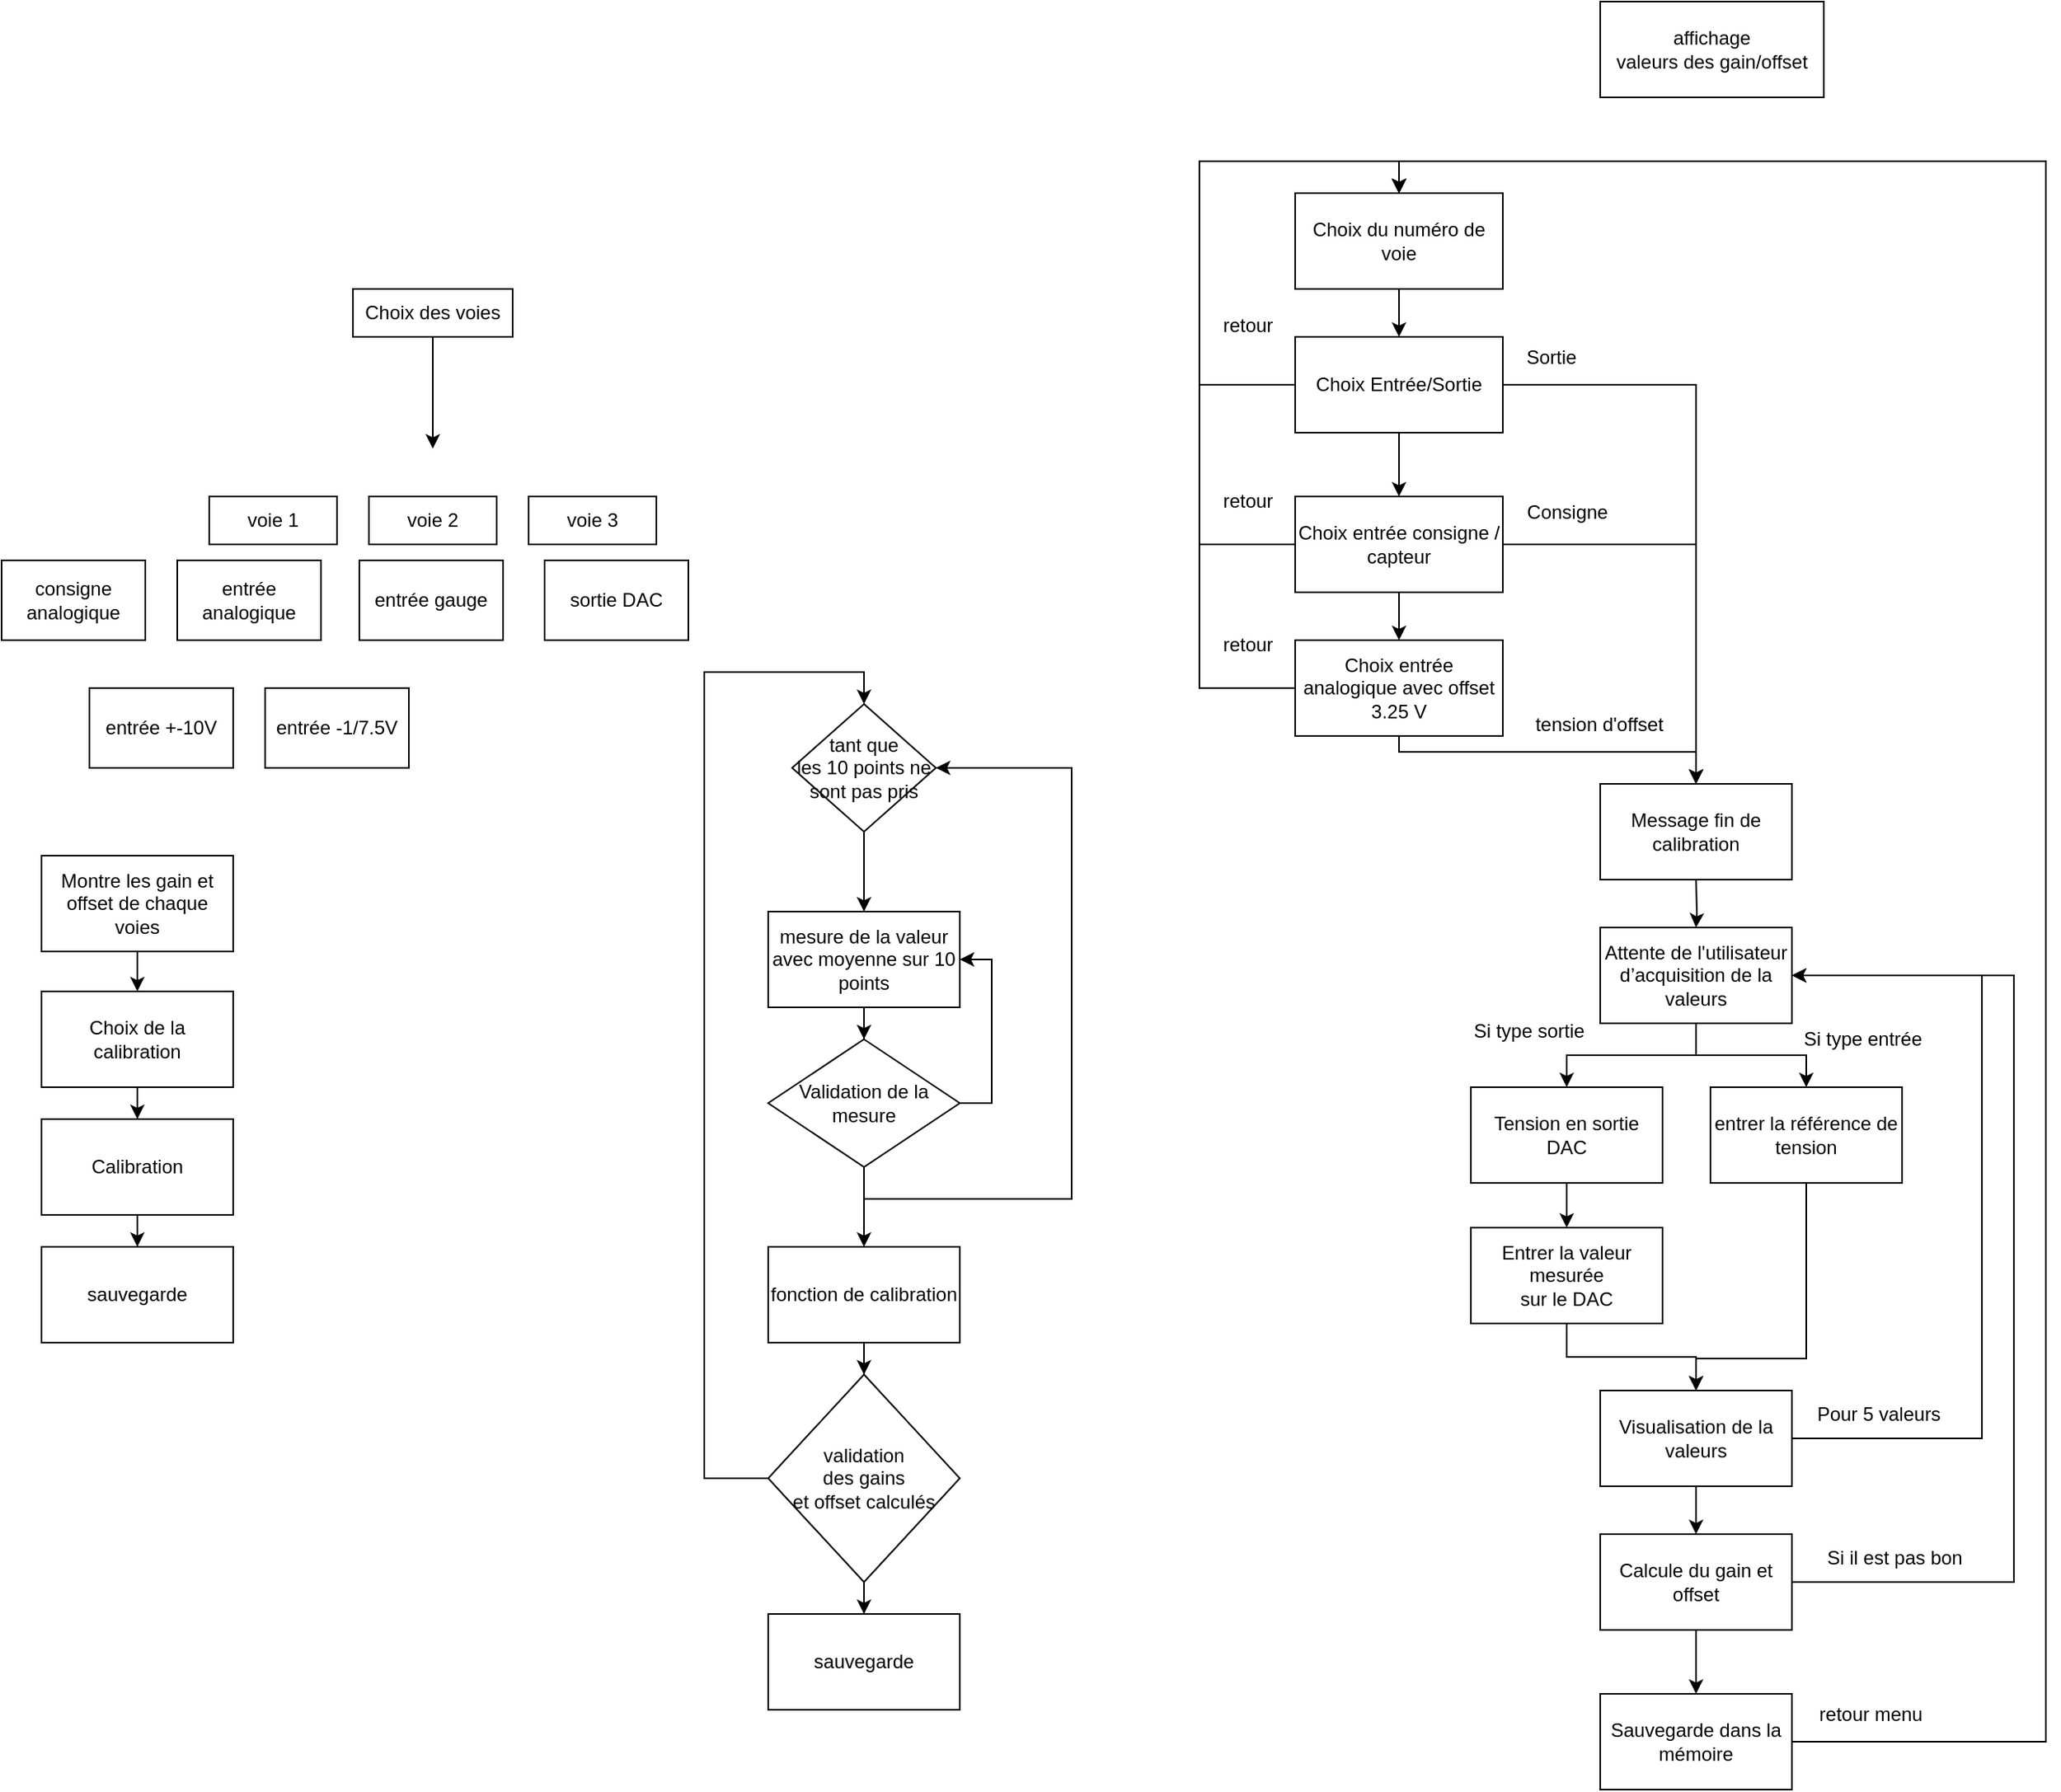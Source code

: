 <mxfile version="21.3.5" type="github">
  <diagram name="Page-1" id="GUL1_m-VdLgeRrm2SDWP">
    <mxGraphModel dx="1909" dy="2198" grid="1" gridSize="10" guides="1" tooltips="1" connect="1" arrows="1" fold="1" page="1" pageScale="1" pageWidth="827" pageHeight="1169" math="0" shadow="0">
      <root>
        <mxCell id="0" />
        <mxCell id="1" parent="0" />
        <mxCell id="iZhVbwkQds1wXp1GMCVx-3" style="edgeStyle=orthogonalEdgeStyle;rounded=0;orthogonalLoop=1;jettySize=auto;html=1;" parent="1" source="iZhVbwkQds1wXp1GMCVx-1" edge="1">
          <mxGeometry relative="1" as="geometry">
            <mxPoint x="370" y="270" as="targetPoint" />
          </mxGeometry>
        </mxCell>
        <mxCell id="iZhVbwkQds1wXp1GMCVx-1" value="Choix des voies" style="rounded=0;whiteSpace=wrap;html=1;" parent="1" vertex="1">
          <mxGeometry x="320" y="170" width="100" height="30" as="geometry" />
        </mxCell>
        <mxCell id="iZhVbwkQds1wXp1GMCVx-7" value="voie 1 " style="rounded=0;whiteSpace=wrap;html=1;" parent="1" vertex="1">
          <mxGeometry x="230" y="300" width="80" height="30" as="geometry" />
        </mxCell>
        <mxCell id="iZhVbwkQds1wXp1GMCVx-8" value="voie 2 " style="rounded=0;whiteSpace=wrap;html=1;" parent="1" vertex="1">
          <mxGeometry x="330" y="300" width="80" height="30" as="geometry" />
        </mxCell>
        <mxCell id="iZhVbwkQds1wXp1GMCVx-9" value="&lt;div&gt;voie 3&lt;/div&gt;" style="rounded=0;whiteSpace=wrap;html=1;" parent="1" vertex="1">
          <mxGeometry x="430" y="300" width="80" height="30" as="geometry" />
        </mxCell>
        <mxCell id="iZhVbwkQds1wXp1GMCVx-11" value="entrée gauge" style="rounded=0;whiteSpace=wrap;html=1;" parent="1" vertex="1">
          <mxGeometry x="324" y="340" width="90" height="50" as="geometry" />
        </mxCell>
        <mxCell id="iZhVbwkQds1wXp1GMCVx-12" value="entrée analogique" style="rounded=0;whiteSpace=wrap;html=1;" parent="1" vertex="1">
          <mxGeometry x="210" y="340" width="90" height="50" as="geometry" />
        </mxCell>
        <mxCell id="iZhVbwkQds1wXp1GMCVx-13" value="consigne analogique" style="rounded=0;whiteSpace=wrap;html=1;" parent="1" vertex="1">
          <mxGeometry x="100" y="340" width="90" height="50" as="geometry" />
        </mxCell>
        <mxCell id="iZhVbwkQds1wXp1GMCVx-15" value="entrée +-10V " style="rounded=0;whiteSpace=wrap;html=1;" parent="1" vertex="1">
          <mxGeometry x="155" y="420" width="90" height="50" as="geometry" />
        </mxCell>
        <mxCell id="iZhVbwkQds1wXp1GMCVx-16" value="sortie DAC" style="rounded=0;whiteSpace=wrap;html=1;" parent="1" vertex="1">
          <mxGeometry x="440" y="340" width="90" height="50" as="geometry" />
        </mxCell>
        <mxCell id="iZhVbwkQds1wXp1GMCVx-18" value="entrée -1/7.5V " style="rounded=0;whiteSpace=wrap;html=1;" parent="1" vertex="1">
          <mxGeometry x="265" y="420" width="90" height="50" as="geometry" />
        </mxCell>
        <mxCell id="iZhVbwkQds1wXp1GMCVx-22" style="edgeStyle=orthogonalEdgeStyle;rounded=0;orthogonalLoop=1;jettySize=auto;html=1;exitX=0.5;exitY=1;exitDx=0;exitDy=0;" parent="1" source="iZhVbwkQds1wXp1GMCVx-19" target="iZhVbwkQds1wXp1GMCVx-20" edge="1">
          <mxGeometry relative="1" as="geometry" />
        </mxCell>
        <mxCell id="iZhVbwkQds1wXp1GMCVx-19" value="Choix de la calibration" style="whiteSpace=wrap;html=1;" parent="1" vertex="1">
          <mxGeometry x="125" y="610" width="120" height="60" as="geometry" />
        </mxCell>
        <mxCell id="iZhVbwkQds1wXp1GMCVx-23" value="" style="edgeStyle=orthogonalEdgeStyle;rounded=0;orthogonalLoop=1;jettySize=auto;html=1;" parent="1" source="iZhVbwkQds1wXp1GMCVx-20" target="iZhVbwkQds1wXp1GMCVx-21" edge="1">
          <mxGeometry relative="1" as="geometry" />
        </mxCell>
        <mxCell id="iZhVbwkQds1wXp1GMCVx-20" value="Calibration" style="whiteSpace=wrap;html=1;" parent="1" vertex="1">
          <mxGeometry x="125" y="690" width="120" height="60" as="geometry" />
        </mxCell>
        <mxCell id="iZhVbwkQds1wXp1GMCVx-21" value="sauvegarde" style="whiteSpace=wrap;html=1;" parent="1" vertex="1">
          <mxGeometry x="125" y="770" width="120" height="60" as="geometry" />
        </mxCell>
        <mxCell id="iZhVbwkQds1wXp1GMCVx-27" style="edgeStyle=orthogonalEdgeStyle;rounded=0;orthogonalLoop=1;jettySize=auto;html=1;" parent="1" source="iZhVbwkQds1wXp1GMCVx-25" target="iZhVbwkQds1wXp1GMCVx-19" edge="1">
          <mxGeometry relative="1" as="geometry" />
        </mxCell>
        <mxCell id="iZhVbwkQds1wXp1GMCVx-25" value="Montre les gain et offset de chaque voies" style="whiteSpace=wrap;html=1;" parent="1" vertex="1">
          <mxGeometry x="125" y="525" width="120" height="60" as="geometry" />
        </mxCell>
        <mxCell id="iZhVbwkQds1wXp1GMCVx-31" value="" style="edgeStyle=orthogonalEdgeStyle;rounded=0;orthogonalLoop=1;jettySize=auto;html=1;" parent="1" source="iZhVbwkQds1wXp1GMCVx-29" target="iZhVbwkQds1wXp1GMCVx-30" edge="1">
          <mxGeometry relative="1" as="geometry" />
        </mxCell>
        <mxCell id="iZhVbwkQds1wXp1GMCVx-29" value="mesure de la valeur avec moyenne sur 10 points" style="whiteSpace=wrap;html=1;" parent="1" vertex="1">
          <mxGeometry x="580" y="560" width="120" height="60" as="geometry" />
        </mxCell>
        <mxCell id="iZhVbwkQds1wXp1GMCVx-35" style="edgeStyle=orthogonalEdgeStyle;rounded=0;orthogonalLoop=1;jettySize=auto;html=1;entryX=1;entryY=0.5;entryDx=0;entryDy=0;" parent="1" source="iZhVbwkQds1wXp1GMCVx-30" target="iZhVbwkQds1wXp1GMCVx-29" edge="1">
          <mxGeometry relative="1" as="geometry">
            <Array as="points">
              <mxPoint x="720" y="680" />
              <mxPoint x="720" y="590" />
            </Array>
          </mxGeometry>
        </mxCell>
        <mxCell id="iZhVbwkQds1wXp1GMCVx-36" style="edgeStyle=orthogonalEdgeStyle;rounded=0;orthogonalLoop=1;jettySize=auto;html=1;entryX=1;entryY=0.5;entryDx=0;entryDy=0;" parent="1" source="iZhVbwkQds1wXp1GMCVx-30" target="iZhVbwkQds1wXp1GMCVx-32" edge="1">
          <mxGeometry relative="1" as="geometry">
            <Array as="points">
              <mxPoint x="640" y="740" />
              <mxPoint x="770" y="740" />
              <mxPoint x="770" y="470" />
            </Array>
          </mxGeometry>
        </mxCell>
        <mxCell id="iZhVbwkQds1wXp1GMCVx-38" style="edgeStyle=orthogonalEdgeStyle;rounded=0;orthogonalLoop=1;jettySize=auto;html=1;entryX=0.5;entryY=0;entryDx=0;entryDy=0;" parent="1" source="iZhVbwkQds1wXp1GMCVx-30" target="iZhVbwkQds1wXp1GMCVx-37" edge="1">
          <mxGeometry relative="1" as="geometry" />
        </mxCell>
        <mxCell id="iZhVbwkQds1wXp1GMCVx-30" value="Validation de la mesure " style="rhombus;whiteSpace=wrap;html=1;" parent="1" vertex="1">
          <mxGeometry x="580" y="640" width="120" height="80" as="geometry" />
        </mxCell>
        <mxCell id="iZhVbwkQds1wXp1GMCVx-34" value="" style="edgeStyle=orthogonalEdgeStyle;rounded=0;orthogonalLoop=1;jettySize=auto;html=1;" parent="1" source="iZhVbwkQds1wXp1GMCVx-32" target="iZhVbwkQds1wXp1GMCVx-29" edge="1">
          <mxGeometry relative="1" as="geometry" />
        </mxCell>
        <mxCell id="iZhVbwkQds1wXp1GMCVx-32" value="tant que&lt;br&gt; les 10 points ne &lt;br&gt;sont pas pris" style="rhombus;whiteSpace=wrap;html=1;" parent="1" vertex="1">
          <mxGeometry x="595" y="430" width="90" height="80" as="geometry" />
        </mxCell>
        <mxCell id="iZhVbwkQds1wXp1GMCVx-40" value="" style="edgeStyle=orthogonalEdgeStyle;rounded=0;orthogonalLoop=1;jettySize=auto;html=1;" parent="1" source="iZhVbwkQds1wXp1GMCVx-37" target="iZhVbwkQds1wXp1GMCVx-39" edge="1">
          <mxGeometry relative="1" as="geometry" />
        </mxCell>
        <mxCell id="iZhVbwkQds1wXp1GMCVx-37" value="&lt;div&gt;fonction de calibration&lt;/div&gt;" style="whiteSpace=wrap;html=1;" parent="1" vertex="1">
          <mxGeometry x="580" y="770" width="120" height="60" as="geometry" />
        </mxCell>
        <mxCell id="iZhVbwkQds1wXp1GMCVx-42" style="edgeStyle=orthogonalEdgeStyle;rounded=0;orthogonalLoop=1;jettySize=auto;html=1;entryX=0.5;entryY=0;entryDx=0;entryDy=0;" parent="1" source="iZhVbwkQds1wXp1GMCVx-39" target="iZhVbwkQds1wXp1GMCVx-32" edge="1">
          <mxGeometry relative="1" as="geometry">
            <Array as="points">
              <mxPoint x="540" y="915" />
              <mxPoint x="540" y="410" />
              <mxPoint x="640" y="410" />
            </Array>
          </mxGeometry>
        </mxCell>
        <mxCell id="iZhVbwkQds1wXp1GMCVx-45" value="" style="edgeStyle=orthogonalEdgeStyle;rounded=0;orthogonalLoop=1;jettySize=auto;html=1;" parent="1" source="iZhVbwkQds1wXp1GMCVx-39" target="iZhVbwkQds1wXp1GMCVx-43" edge="1">
          <mxGeometry relative="1" as="geometry" />
        </mxCell>
        <mxCell id="iZhVbwkQds1wXp1GMCVx-39" value="validation&lt;br&gt;des gains&lt;br&gt;et offset calculés" style="rhombus;whiteSpace=wrap;html=1;" parent="1" vertex="1">
          <mxGeometry x="580" y="850" width="120" height="130" as="geometry" />
        </mxCell>
        <mxCell id="iZhVbwkQds1wXp1GMCVx-43" value="sauvegarde" style="whiteSpace=wrap;html=1;" parent="1" vertex="1">
          <mxGeometry x="580" y="1000" width="120" height="60" as="geometry" />
        </mxCell>
        <mxCell id="lUho-2JTqAUWkpTvIMWX-1" value="affichage &lt;br&gt;valeurs des gain/offset" style="rounded=0;whiteSpace=wrap;html=1;" parent="1" vertex="1">
          <mxGeometry x="1101" y="-10" width="140" height="60" as="geometry" />
        </mxCell>
        <mxCell id="lUho-2JTqAUWkpTvIMWX-20" value="" style="edgeStyle=orthogonalEdgeStyle;rounded=0;orthogonalLoop=1;jettySize=auto;html=1;" parent="1" source="lUho-2JTqAUWkpTvIMWX-2" target="lUho-2JTqAUWkpTvIMWX-4" edge="1">
          <mxGeometry relative="1" as="geometry" />
        </mxCell>
        <mxCell id="lUho-2JTqAUWkpTvIMWX-2" value="Choix du numéro de voie" style="rounded=0;whiteSpace=wrap;html=1;" parent="1" vertex="1">
          <mxGeometry x="910" y="110" width="130" height="60" as="geometry" />
        </mxCell>
        <mxCell id="lUho-2JTqAUWkpTvIMWX-22" value="" style="edgeStyle=orthogonalEdgeStyle;rounded=0;orthogonalLoop=1;jettySize=auto;html=1;" parent="1" source="lUho-2JTqAUWkpTvIMWX-4" target="lUho-2JTqAUWkpTvIMWX-6" edge="1">
          <mxGeometry relative="1" as="geometry" />
        </mxCell>
        <mxCell id="lUho-2JTqAUWkpTvIMWX-27" style="edgeStyle=orthogonalEdgeStyle;rounded=0;orthogonalLoop=1;jettySize=auto;html=1;" parent="1" source="lUho-2JTqAUWkpTvIMWX-4" target="lUho-2JTqAUWkpTvIMWX-18" edge="1">
          <mxGeometry relative="1" as="geometry" />
        </mxCell>
        <mxCell id="lUho-2JTqAUWkpTvIMWX-31" style="edgeStyle=orthogonalEdgeStyle;rounded=0;orthogonalLoop=1;jettySize=auto;html=1;entryX=0.5;entryY=0;entryDx=0;entryDy=0;" parent="1" source="lUho-2JTqAUWkpTvIMWX-4" target="lUho-2JTqAUWkpTvIMWX-2" edge="1">
          <mxGeometry relative="1" as="geometry">
            <Array as="points">
              <mxPoint x="850" y="230" />
              <mxPoint x="850" y="90" />
              <mxPoint x="975" y="90" />
            </Array>
          </mxGeometry>
        </mxCell>
        <mxCell id="lUho-2JTqAUWkpTvIMWX-4" value="Choix Entrée/Sortie" style="rounded=0;whiteSpace=wrap;html=1;" parent="1" vertex="1">
          <mxGeometry x="910" y="200" width="130" height="60" as="geometry" />
        </mxCell>
        <mxCell id="lUho-2JTqAUWkpTvIMWX-28" style="edgeStyle=orthogonalEdgeStyle;rounded=0;orthogonalLoop=1;jettySize=auto;html=1;entryX=0.5;entryY=0;entryDx=0;entryDy=0;" parent="1" source="lUho-2JTqAUWkpTvIMWX-5" target="lUho-2JTqAUWkpTvIMWX-18" edge="1">
          <mxGeometry relative="1" as="geometry">
            <Array as="points">
              <mxPoint x="975" y="460" />
              <mxPoint x="1161" y="460" />
            </Array>
          </mxGeometry>
        </mxCell>
        <mxCell id="lUho-2JTqAUWkpTvIMWX-29" style="edgeStyle=orthogonalEdgeStyle;rounded=0;orthogonalLoop=1;jettySize=auto;html=1;entryX=0.5;entryY=0;entryDx=0;entryDy=0;" parent="1" source="lUho-2JTqAUWkpTvIMWX-5" target="lUho-2JTqAUWkpTvIMWX-2" edge="1">
          <mxGeometry relative="1" as="geometry">
            <Array as="points">
              <mxPoint x="850" y="420" />
              <mxPoint x="850" y="90" />
              <mxPoint x="975" y="90" />
            </Array>
          </mxGeometry>
        </mxCell>
        <mxCell id="lUho-2JTqAUWkpTvIMWX-5" value="Choix entrée analogique avec offset 3.25 V" style="rounded=0;whiteSpace=wrap;html=1;" parent="1" vertex="1">
          <mxGeometry x="910" y="390" width="130" height="60" as="geometry" />
        </mxCell>
        <mxCell id="lUho-2JTqAUWkpTvIMWX-23" value="" style="edgeStyle=orthogonalEdgeStyle;rounded=0;orthogonalLoop=1;jettySize=auto;html=1;" parent="1" source="lUho-2JTqAUWkpTvIMWX-6" target="lUho-2JTqAUWkpTvIMWX-5" edge="1">
          <mxGeometry relative="1" as="geometry" />
        </mxCell>
        <mxCell id="lUho-2JTqAUWkpTvIMWX-26" style="edgeStyle=orthogonalEdgeStyle;rounded=0;orthogonalLoop=1;jettySize=auto;html=1;" parent="1" source="lUho-2JTqAUWkpTvIMWX-6" target="lUho-2JTqAUWkpTvIMWX-18" edge="1">
          <mxGeometry relative="1" as="geometry" />
        </mxCell>
        <mxCell id="lUho-2JTqAUWkpTvIMWX-30" style="edgeStyle=orthogonalEdgeStyle;rounded=0;orthogonalLoop=1;jettySize=auto;html=1;exitX=0;exitY=0.5;exitDx=0;exitDy=0;entryX=0.5;entryY=0;entryDx=0;entryDy=0;" parent="1" source="lUho-2JTqAUWkpTvIMWX-6" target="lUho-2JTqAUWkpTvIMWX-2" edge="1">
          <mxGeometry relative="1" as="geometry">
            <Array as="points">
              <mxPoint x="850" y="330" />
              <mxPoint x="850" y="90" />
              <mxPoint x="975" y="90" />
            </Array>
          </mxGeometry>
        </mxCell>
        <mxCell id="lUho-2JTqAUWkpTvIMWX-6" value="Choix entrée consigne / capteur" style="rounded=0;whiteSpace=wrap;html=1;" parent="1" vertex="1">
          <mxGeometry x="910" y="300" width="130" height="60" as="geometry" />
        </mxCell>
        <mxCell id="lUho-2JTqAUWkpTvIMWX-18" value="Message fin de calibration" style="rounded=0;whiteSpace=wrap;html=1;" parent="1" vertex="1">
          <mxGeometry x="1101" y="480" width="120" height="60" as="geometry" />
        </mxCell>
        <mxCell id="lUho-2JTqAUWkpTvIMWX-32" value="retour" style="text;html=1;align=center;verticalAlign=middle;resizable=0;points=[];autosize=1;strokeColor=none;fillColor=none;" parent="1" vertex="1">
          <mxGeometry x="855" y="178" width="50" height="30" as="geometry" />
        </mxCell>
        <mxCell id="lUho-2JTqAUWkpTvIMWX-34" value="&lt;div&gt;retour&lt;/div&gt;&lt;div&gt;&lt;br&gt;&lt;/div&gt;" style="text;html=1;align=center;verticalAlign=middle;resizable=0;points=[];autosize=1;strokeColor=none;fillColor=none;" parent="1" vertex="1">
          <mxGeometry x="855" y="290" width="50" height="40" as="geometry" />
        </mxCell>
        <mxCell id="lUho-2JTqAUWkpTvIMWX-35" value="retour" style="text;html=1;align=center;verticalAlign=middle;resizable=0;points=[];autosize=1;strokeColor=none;fillColor=none;" parent="1" vertex="1">
          <mxGeometry x="855" y="378" width="50" height="30" as="geometry" />
        </mxCell>
        <mxCell id="lUho-2JTqAUWkpTvIMWX-36" value="Sortie" style="text;html=1;align=center;verticalAlign=middle;resizable=0;points=[];autosize=1;strokeColor=none;fillColor=none;" parent="1" vertex="1">
          <mxGeometry x="1045" y="198" width="50" height="30" as="geometry" />
        </mxCell>
        <mxCell id="lUho-2JTqAUWkpTvIMWX-37" value="Consigne" style="text;html=1;align=center;verticalAlign=middle;resizable=0;points=[];autosize=1;strokeColor=none;fillColor=none;" parent="1" vertex="1">
          <mxGeometry x="1045" y="295" width="70" height="30" as="geometry" />
        </mxCell>
        <mxCell id="lUho-2JTqAUWkpTvIMWX-42" value="" style="edgeStyle=orthogonalEdgeStyle;rounded=0;orthogonalLoop=1;jettySize=auto;html=1;" parent="1" target="lUho-2JTqAUWkpTvIMWX-41" edge="1">
          <mxGeometry relative="1" as="geometry">
            <mxPoint x="1161" y="540" as="sourcePoint" />
          </mxGeometry>
        </mxCell>
        <mxCell id="lUho-2JTqAUWkpTvIMWX-65" style="edgeStyle=orthogonalEdgeStyle;rounded=0;orthogonalLoop=1;jettySize=auto;html=1;entryX=0.5;entryY=0;entryDx=0;entryDy=0;" parent="1" source="lUho-2JTqAUWkpTvIMWX-41" target="lUho-2JTqAUWkpTvIMWX-59" edge="1">
          <mxGeometry relative="1" as="geometry" />
        </mxCell>
        <mxCell id="lUho-2JTqAUWkpTvIMWX-75" style="edgeStyle=orthogonalEdgeStyle;rounded=0;orthogonalLoop=1;jettySize=auto;html=1;entryX=0.5;entryY=0;entryDx=0;entryDy=0;" parent="1" source="lUho-2JTqAUWkpTvIMWX-41" target="lUho-2JTqAUWkpTvIMWX-70" edge="1">
          <mxGeometry relative="1" as="geometry" />
        </mxCell>
        <mxCell id="lUho-2JTqAUWkpTvIMWX-41" value="Attente de l&#39;utilisateur d’acquisition de la valeurs " style="whiteSpace=wrap;html=1;" parent="1" vertex="1">
          <mxGeometry x="1101" y="570" width="120" height="60" as="geometry" />
        </mxCell>
        <mxCell id="lUho-2JTqAUWkpTvIMWX-50" style="edgeStyle=orthogonalEdgeStyle;rounded=0;orthogonalLoop=1;jettySize=auto;html=1;entryX=1;entryY=0.5;entryDx=0;entryDy=0;" parent="1" source="lUho-2JTqAUWkpTvIMWX-43" target="lUho-2JTqAUWkpTvIMWX-41" edge="1">
          <mxGeometry relative="1" as="geometry">
            <Array as="points">
              <mxPoint x="1340" y="890" />
              <mxPoint x="1340" y="600" />
            </Array>
          </mxGeometry>
        </mxCell>
        <mxCell id="lUho-2JTqAUWkpTvIMWX-49" style="edgeStyle=orthogonalEdgeStyle;rounded=0;orthogonalLoop=1;jettySize=auto;html=1;entryX=1;entryY=0.5;entryDx=0;entryDy=0;" parent="1" source="lUho-2JTqAUWkpTvIMWX-45" target="lUho-2JTqAUWkpTvIMWX-41" edge="1">
          <mxGeometry relative="1" as="geometry">
            <Array as="points">
              <mxPoint x="1360" y="980" />
              <mxPoint x="1360" y="600" />
            </Array>
          </mxGeometry>
        </mxCell>
        <mxCell id="lUho-2JTqAUWkpTvIMWX-55" style="edgeStyle=orthogonalEdgeStyle;rounded=0;orthogonalLoop=1;jettySize=auto;html=1;entryX=0.5;entryY=0;entryDx=0;entryDy=0;" parent="1" source="lUho-2JTqAUWkpTvIMWX-52" target="lUho-2JTqAUWkpTvIMWX-2" edge="1">
          <mxGeometry relative="1" as="geometry">
            <Array as="points">
              <mxPoint x="1380" y="1080" />
              <mxPoint x="1380" y="90" />
              <mxPoint x="975" y="90" />
            </Array>
          </mxGeometry>
        </mxCell>
        <mxCell id="lUho-2JTqAUWkpTvIMWX-79" style="edgeStyle=orthogonalEdgeStyle;rounded=0;orthogonalLoop=1;jettySize=auto;html=1;" parent="1" source="lUho-2JTqAUWkpTvIMWX-59" target="lUho-2JTqAUWkpTvIMWX-43" edge="1">
          <mxGeometry relative="1" as="geometry">
            <Array as="points">
              <mxPoint x="1230" y="840" />
              <mxPoint x="1161" y="840" />
            </Array>
          </mxGeometry>
        </mxCell>
        <mxCell id="lUho-2JTqAUWkpTvIMWX-59" value="entrer la référence de tension" style="whiteSpace=wrap;html=1;" parent="1" vertex="1">
          <mxGeometry x="1170" y="670" width="120" height="60" as="geometry" />
        </mxCell>
        <mxCell id="lUho-2JTqAUWkpTvIMWX-66" value="Si type sortie" style="text;html=1;align=center;verticalAlign=middle;resizable=0;points=[];autosize=1;strokeColor=none;fillColor=none;" parent="1" vertex="1">
          <mxGeometry x="1011" y="620" width="90" height="30" as="geometry" />
        </mxCell>
        <mxCell id="lUho-2JTqAUWkpTvIMWX-67" value="Si type entrée" style="text;html=1;align=center;verticalAlign=middle;resizable=0;points=[];autosize=1;strokeColor=none;fillColor=none;" parent="1" vertex="1">
          <mxGeometry x="1220" y="625" width="90" height="30" as="geometry" />
        </mxCell>
        <mxCell id="lUho-2JTqAUWkpTvIMWX-74" value="" style="edgeStyle=orthogonalEdgeStyle;rounded=0;orthogonalLoop=1;jettySize=auto;html=1;" parent="1" source="lUho-2JTqAUWkpTvIMWX-70" target="lUho-2JTqAUWkpTvIMWX-56" edge="1">
          <mxGeometry relative="1" as="geometry" />
        </mxCell>
        <mxCell id="lUho-2JTqAUWkpTvIMWX-70" value="&lt;div&gt;Tension en sortie&lt;/div&gt;&lt;div&gt;DAC&lt;br&gt; &lt;/div&gt;" style="whiteSpace=wrap;html=1;" parent="1" vertex="1">
          <mxGeometry x="1020" y="670" width="120" height="60" as="geometry" />
        </mxCell>
        <mxCell id="lUho-2JTqAUWkpTvIMWX-78" style="edgeStyle=orthogonalEdgeStyle;rounded=0;orthogonalLoop=1;jettySize=auto;html=1;entryX=0.5;entryY=0;entryDx=0;entryDy=0;" parent="1" source="lUho-2JTqAUWkpTvIMWX-56" target="lUho-2JTqAUWkpTvIMWX-43" edge="1">
          <mxGeometry relative="1" as="geometry" />
        </mxCell>
        <mxCell id="lUho-2JTqAUWkpTvIMWX-56" value="&lt;div&gt;Entrer la valeur mesurée &lt;br&gt;&lt;/div&gt;&lt;div&gt;sur le DAC&lt;br&gt;&lt;/div&gt;" style="whiteSpace=wrap;html=1;" parent="1" vertex="1">
          <mxGeometry x="1020" y="758" width="120" height="60" as="geometry" />
        </mxCell>
        <mxCell id="lUho-2JTqAUWkpTvIMWX-52" value="Sauvegarde dans la mémoire" style="whiteSpace=wrap;html=1;" parent="1" vertex="1">
          <mxGeometry x="1101" y="1050" width="120" height="60" as="geometry" />
        </mxCell>
        <mxCell id="lUho-2JTqAUWkpTvIMWX-43" value="Visualisation de la valeurs" style="whiteSpace=wrap;html=1;movable=1;resizable=1;rotatable=1;deletable=1;editable=1;locked=0;connectable=1;" parent="1" vertex="1">
          <mxGeometry x="1101" y="860" width="120" height="60" as="geometry" />
        </mxCell>
        <mxCell id="lUho-2JTqAUWkpTvIMWX-45" value="Calcule du gain et offset " style="whiteSpace=wrap;html=1;movable=1;resizable=1;rotatable=1;deletable=1;editable=1;locked=0;connectable=1;" parent="1" vertex="1">
          <mxGeometry x="1101" y="950" width="120" height="60" as="geometry" />
        </mxCell>
        <mxCell id="lUho-2JTqAUWkpTvIMWX-48" value="" style="edgeStyle=orthogonalEdgeStyle;rounded=0;orthogonalLoop=1;jettySize=auto;html=1;movable=1;resizable=1;rotatable=1;deletable=1;editable=1;locked=0;connectable=1;" parent="1" source="lUho-2JTqAUWkpTvIMWX-43" target="lUho-2JTqAUWkpTvIMWX-45" edge="1">
          <mxGeometry relative="1" as="geometry" />
        </mxCell>
        <mxCell id="lUho-2JTqAUWkpTvIMWX-47" value="Pour 5 valeurs " style="text;html=1;align=center;verticalAlign=middle;resizable=1;points=[];autosize=1;strokeColor=none;fillColor=none;movable=1;rotatable=1;deletable=1;editable=1;locked=0;connectable=1;" parent="1" vertex="1">
          <mxGeometry x="1225" y="860" width="100" height="30" as="geometry" />
        </mxCell>
        <mxCell id="lUho-2JTqAUWkpTvIMWX-51" value="Si il est pas bon" style="text;html=1;align=center;verticalAlign=middle;resizable=1;points=[];autosize=1;strokeColor=none;fillColor=none;movable=1;rotatable=1;deletable=1;editable=1;locked=0;connectable=1;" parent="1" vertex="1">
          <mxGeometry x="1230" y="950" width="110" height="30" as="geometry" />
        </mxCell>
        <mxCell id="lUho-2JTqAUWkpTvIMWX-53" value="" style="edgeStyle=orthogonalEdgeStyle;rounded=0;orthogonalLoop=1;jettySize=auto;html=1;movable=1;resizable=1;rotatable=1;deletable=1;editable=1;locked=0;connectable=1;" parent="1" source="lUho-2JTqAUWkpTvIMWX-45" target="lUho-2JTqAUWkpTvIMWX-52" edge="1">
          <mxGeometry relative="1" as="geometry" />
        </mxCell>
        <mxCell id="lUho-2JTqAUWkpTvIMWX-62" value="retour menu" style="text;html=1;align=center;verticalAlign=middle;resizable=0;points=[];autosize=1;strokeColor=none;fillColor=none;" parent="1" vertex="1">
          <mxGeometry x="1225" y="1048" width="90" height="30" as="geometry" />
        </mxCell>
        <mxCell id="WxlTKopZVUvemMj0G25d-1" value="tension d&#39;offset" style="text;html=1;align=center;verticalAlign=middle;resizable=0;points=[];autosize=1;strokeColor=none;fillColor=none;" vertex="1" parent="1">
          <mxGeometry x="1050" y="428" width="100" height="30" as="geometry" />
        </mxCell>
      </root>
    </mxGraphModel>
  </diagram>
</mxfile>
